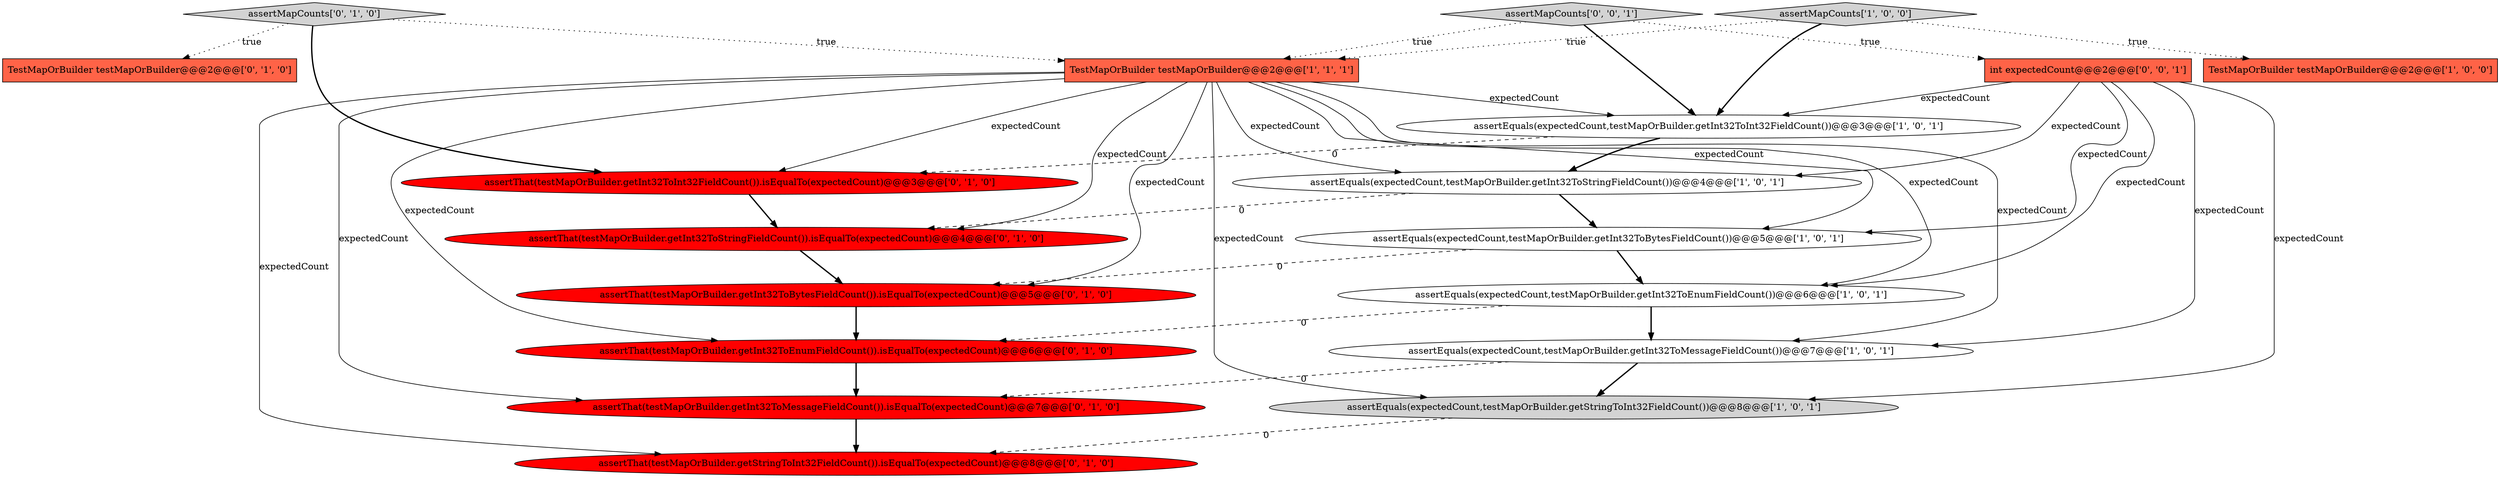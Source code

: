digraph {
13 [style = filled, label = "assertThat(testMapOrBuilder.getInt32ToStringFieldCount()).isEqualTo(expectedCount)@@@4@@@['0', '1', '0']", fillcolor = red, shape = ellipse image = "AAA1AAABBB2BBB"];
2 [style = filled, label = "assertEquals(expectedCount,testMapOrBuilder.getInt32ToBytesFieldCount())@@@5@@@['1', '0', '1']", fillcolor = white, shape = ellipse image = "AAA0AAABBB1BBB"];
15 [style = filled, label = "assertThat(testMapOrBuilder.getStringToInt32FieldCount()).isEqualTo(expectedCount)@@@8@@@['0', '1', '0']", fillcolor = red, shape = ellipse image = "AAA1AAABBB2BBB"];
8 [style = filled, label = "assertMapCounts['1', '0', '0']", fillcolor = lightgray, shape = diamond image = "AAA0AAABBB1BBB"];
6 [style = filled, label = "TestMapOrBuilder testMapOrBuilder@@@2@@@['1', '1', '1']", fillcolor = tomato, shape = box image = "AAA0AAABBB1BBB"];
4 [style = filled, label = "assertEquals(expectedCount,testMapOrBuilder.getInt32ToEnumFieldCount())@@@6@@@['1', '0', '1']", fillcolor = white, shape = ellipse image = "AAA0AAABBB1BBB"];
0 [style = filled, label = "assertEquals(expectedCount,testMapOrBuilder.getInt32ToInt32FieldCount())@@@3@@@['1', '0', '1']", fillcolor = white, shape = ellipse image = "AAA0AAABBB1BBB"];
11 [style = filled, label = "assertThat(testMapOrBuilder.getInt32ToBytesFieldCount()).isEqualTo(expectedCount)@@@5@@@['0', '1', '0']", fillcolor = red, shape = ellipse image = "AAA1AAABBB2BBB"];
9 [style = filled, label = "assertThat(testMapOrBuilder.getInt32ToMessageFieldCount()).isEqualTo(expectedCount)@@@7@@@['0', '1', '0']", fillcolor = red, shape = ellipse image = "AAA1AAABBB2BBB"];
7 [style = filled, label = "assertEquals(expectedCount,testMapOrBuilder.getStringToInt32FieldCount())@@@8@@@['1', '0', '1']", fillcolor = lightgray, shape = ellipse image = "AAA0AAABBB1BBB"];
12 [style = filled, label = "TestMapOrBuilder testMapOrBuilder@@@2@@@['0', '1', '0']", fillcolor = tomato, shape = box image = "AAA0AAABBB2BBB"];
16 [style = filled, label = "assertMapCounts['0', '1', '0']", fillcolor = lightgray, shape = diamond image = "AAA0AAABBB2BBB"];
5 [style = filled, label = "TestMapOrBuilder testMapOrBuilder@@@2@@@['1', '0', '0']", fillcolor = tomato, shape = box image = "AAA0AAABBB1BBB"];
3 [style = filled, label = "assertEquals(expectedCount,testMapOrBuilder.getInt32ToMessageFieldCount())@@@7@@@['1', '0', '1']", fillcolor = white, shape = ellipse image = "AAA0AAABBB1BBB"];
10 [style = filled, label = "assertThat(testMapOrBuilder.getInt32ToInt32FieldCount()).isEqualTo(expectedCount)@@@3@@@['0', '1', '0']", fillcolor = red, shape = ellipse image = "AAA1AAABBB2BBB"];
14 [style = filled, label = "assertThat(testMapOrBuilder.getInt32ToEnumFieldCount()).isEqualTo(expectedCount)@@@6@@@['0', '1', '0']", fillcolor = red, shape = ellipse image = "AAA1AAABBB2BBB"];
17 [style = filled, label = "int expectedCount@@@2@@@['0', '0', '1']", fillcolor = tomato, shape = box image = "AAA0AAABBB3BBB"];
18 [style = filled, label = "assertMapCounts['0', '0', '1']", fillcolor = lightgray, shape = diamond image = "AAA0AAABBB3BBB"];
1 [style = filled, label = "assertEquals(expectedCount,testMapOrBuilder.getInt32ToStringFieldCount())@@@4@@@['1', '0', '1']", fillcolor = white, shape = ellipse image = "AAA0AAABBB1BBB"];
4->3 [style = bold, label=""];
6->11 [style = solid, label="expectedCount"];
6->2 [style = solid, label="expectedCount"];
16->12 [style = dotted, label="true"];
17->7 [style = solid, label="expectedCount"];
6->4 [style = solid, label="expectedCount"];
11->14 [style = bold, label=""];
16->10 [style = bold, label=""];
17->3 [style = solid, label="expectedCount"];
6->14 [style = solid, label="expectedCount"];
6->0 [style = solid, label="expectedCount"];
17->1 [style = solid, label="expectedCount"];
17->4 [style = solid, label="expectedCount"];
2->4 [style = bold, label=""];
13->11 [style = bold, label=""];
6->3 [style = solid, label="expectedCount"];
17->0 [style = solid, label="expectedCount"];
0->10 [style = dashed, label="0"];
6->1 [style = solid, label="expectedCount"];
18->6 [style = dotted, label="true"];
1->13 [style = dashed, label="0"];
6->7 [style = solid, label="expectedCount"];
8->0 [style = bold, label=""];
6->15 [style = solid, label="expectedCount"];
8->6 [style = dotted, label="true"];
10->13 [style = bold, label=""];
6->9 [style = solid, label="expectedCount"];
17->2 [style = solid, label="expectedCount"];
3->7 [style = bold, label=""];
8->5 [style = dotted, label="true"];
9->15 [style = bold, label=""];
0->1 [style = bold, label=""];
3->9 [style = dashed, label="0"];
7->15 [style = dashed, label="0"];
2->11 [style = dashed, label="0"];
14->9 [style = bold, label=""];
4->14 [style = dashed, label="0"];
1->2 [style = bold, label=""];
6->13 [style = solid, label="expectedCount"];
18->17 [style = dotted, label="true"];
6->10 [style = solid, label="expectedCount"];
18->0 [style = bold, label=""];
16->6 [style = dotted, label="true"];
}
